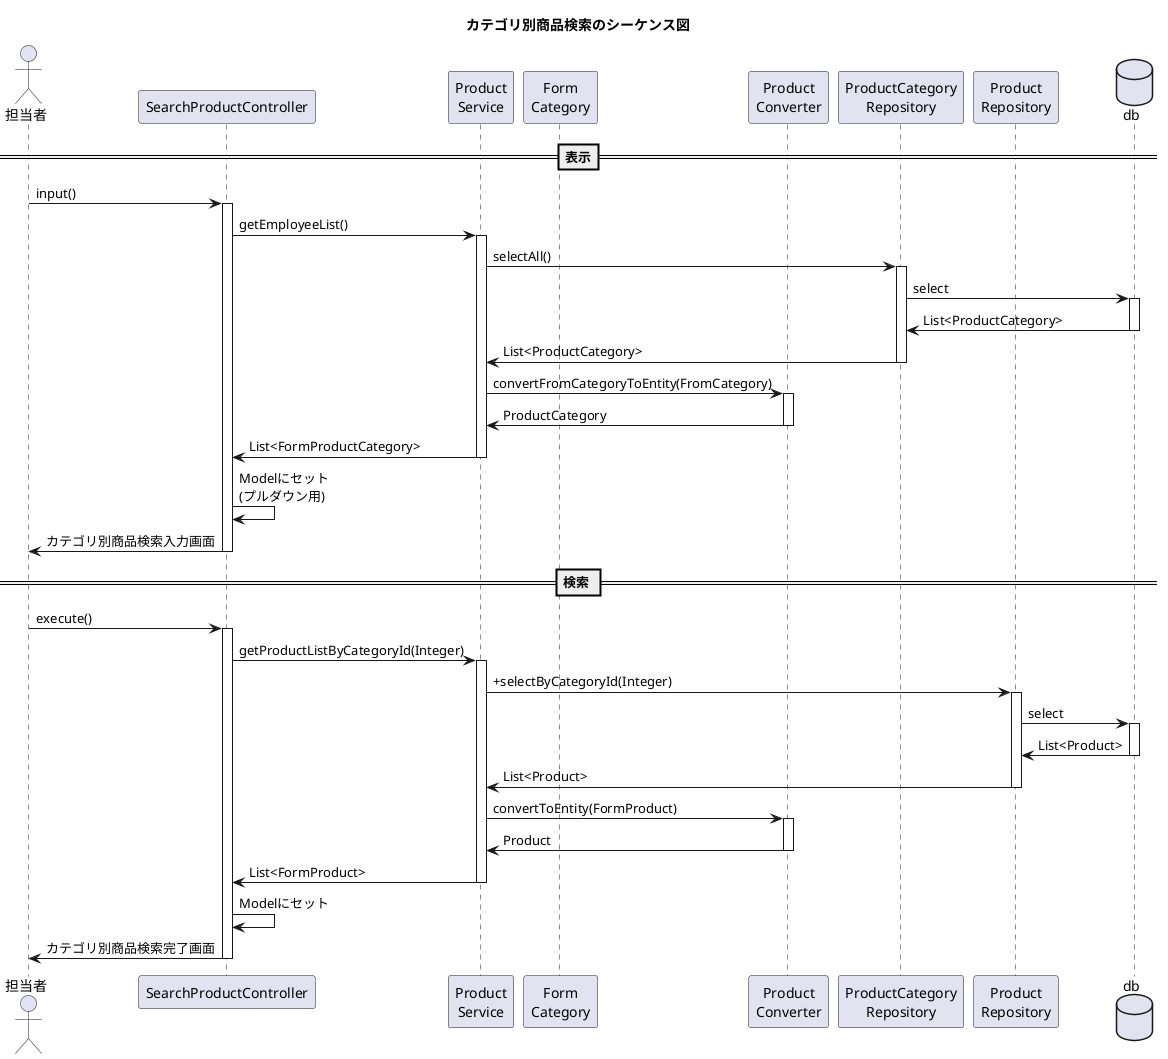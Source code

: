 @startuml

title カテゴリ別商品検索のシーケンス図
actor "担当者" as user
participant "SearchProductController" as controller
participant "Product\nService" as service
participant "Form\nCategory" as form
participant "Product\nConverter" as helper
participant "ProductCategory\nRepository" as repository1
participant "Product\nRepository" as repository2
database "db" as db
==表示==
user -> controller++:input()
controller -> service++:getEmployeeList()
service -> repository1++:selectAll()
repository1 -> db++:select
db -> repository1--:List<ProductCategory>
repository1 -> service--:List<ProductCategory>
service -> helper++:convertFromCategoryToEntity(FromCategory)
service <- helper--:ProductCategory
service -> controller--:List<FormProductCategory>
controller -> controller:Modelにセット\n(プルダウン用)
controller -> user--:カテゴリ別商品検索入力画面

== 検索 ==
user -> controller++:execute()
controller -> service++:getProductListByCategoryId(Integer)
service -> repository2++:+selectByCategoryId(Integer)
repository2 -> db++:select
db -> repository2--:List<Product>
repository2 -> service--:List<Product>
service -> helper++:convertToEntity(FormProduct)
service <- helper--:Product
service -> controller--:List<FormProduct>
controller -> controller:Modelにセット
controller -> user--:カテゴリ別商品検索完了画面


@enduml